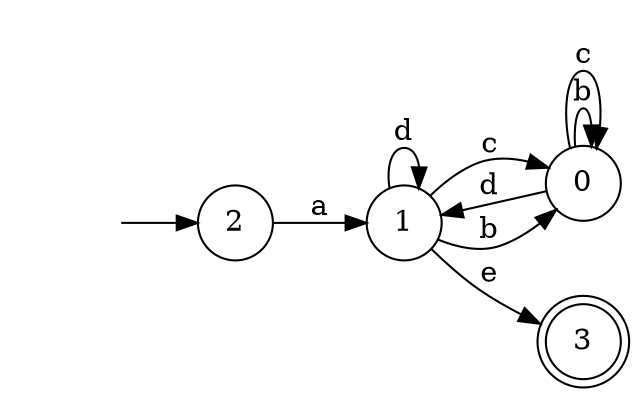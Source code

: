 digraph AFDMinimizado {
    rankdir=LR;
    node [shape=circle];
    start [shape=none, label=""];
    start -> 2;
    3 [shape=doublecircle];
    0 -> 0 [label="b"];
    0 -> 0 [label="c"];
    0 -> 1 [label="d"];
    1 -> 0 [label="b"];
    1 -> 0 [label="c"];
    1 -> 3 [label="e"];
    1 -> 1 [label="d"];
    2 -> 1 [label="a"];
}
